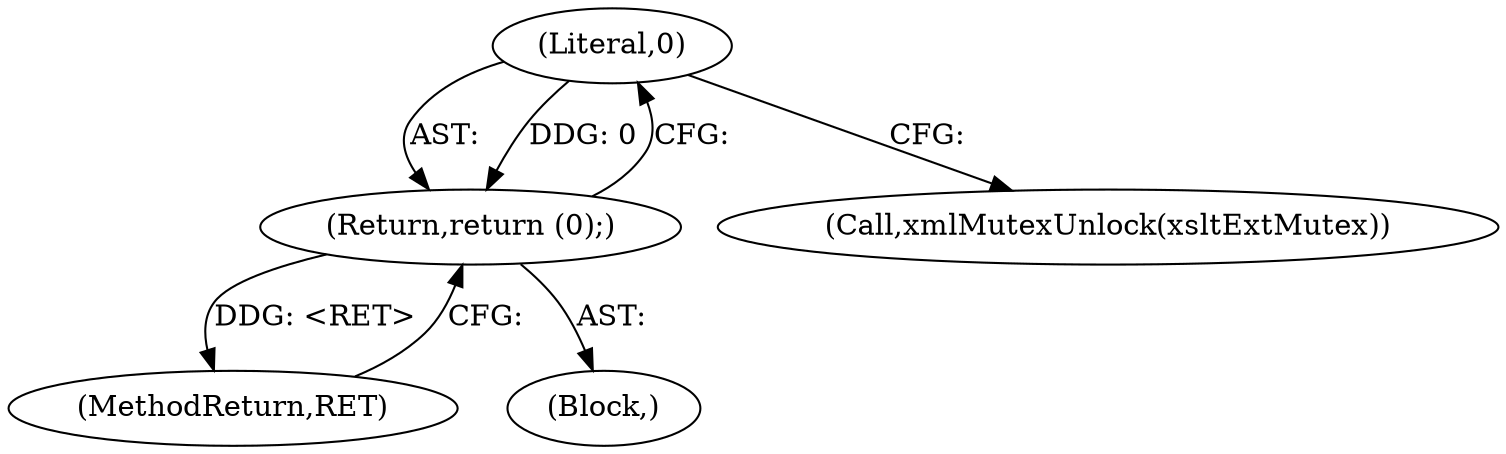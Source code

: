 digraph "1_Chrome_96dbafe288dbe2f0cc45fa3c39daf6d0c37acbab_13@del" {
"1000169" [label="(Literal,0)"];
"1000168" [label="(Return,return (0);)"];
"1000169" [label="(Literal,0)"];
"1000170" [label="(MethodReturn,RET)"];
"1000105" [label="(Block,)"];
"1000166" [label="(Call,xmlMutexUnlock(xsltExtMutex))"];
"1000168" [label="(Return,return (0);)"];
"1000169" -> "1000168"  [label="AST: "];
"1000169" -> "1000166"  [label="CFG: "];
"1000168" -> "1000169"  [label="CFG: "];
"1000169" -> "1000168"  [label="DDG: 0"];
"1000168" -> "1000105"  [label="AST: "];
"1000170" -> "1000168"  [label="CFG: "];
"1000168" -> "1000170"  [label="DDG: <RET>"];
}
